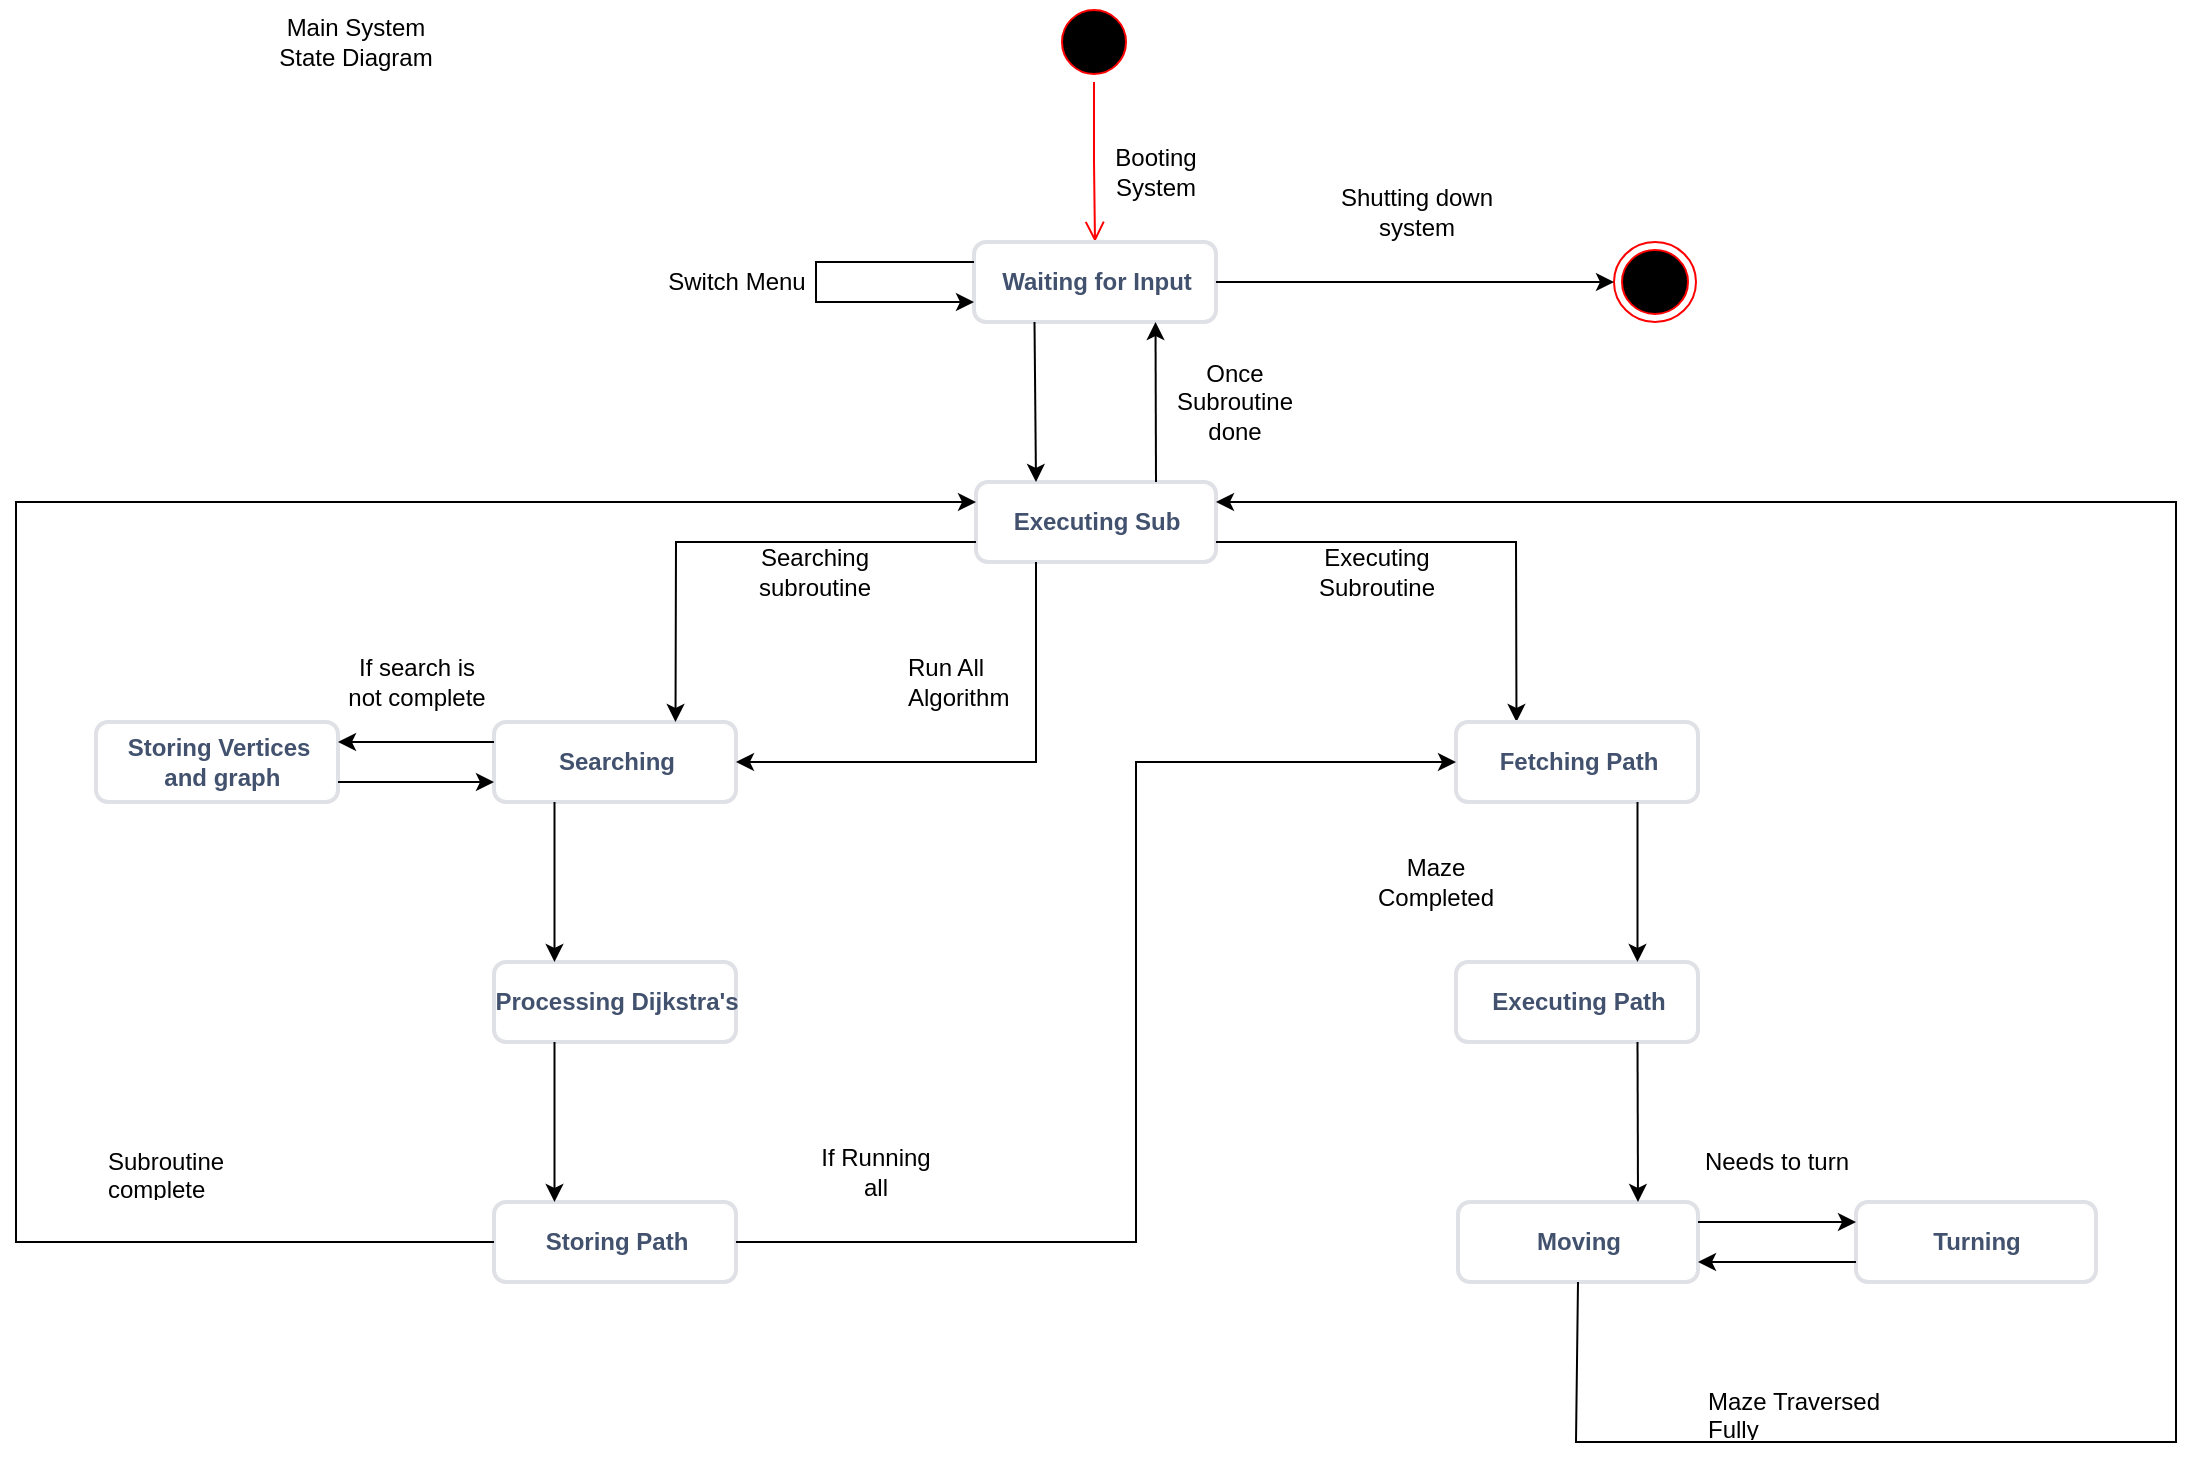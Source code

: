 <mxfile version="20.7.4" type="device" pages="3"><diagram id="C5RBs43oDa-KdzZeNtuy" name="State Diagram"><mxGraphModel dx="2245" dy="838" grid="1" gridSize="10" guides="1" tooltips="1" connect="1" arrows="1" fold="1" page="1" pageScale="1" pageWidth="827" pageHeight="1169" math="0" shadow="0"><root><mxCell id="WIyWlLk6GJQsqaUBKTNV-0"/><mxCell id="WIyWlLk6GJQsqaUBKTNV-1" parent="WIyWlLk6GJQsqaUBKTNV-0"/><mxCell id="FxnVnlp_u503ARB8kEsc-0" value="" style="ellipse;html=1;shape=startState;fillColor=#000000;strokeColor=#ff0000;" parent="WIyWlLk6GJQsqaUBKTNV-1" vertex="1"><mxGeometry x="399" width="40" height="40" as="geometry"/></mxCell><mxCell id="FxnVnlp_u503ARB8kEsc-1" value="" style="edgeStyle=orthogonalEdgeStyle;html=1;verticalAlign=bottom;endArrow=open;endSize=8;strokeColor=#ff0000;rounded=0;exitX=0.5;exitY=1;exitDx=0;exitDy=0;entryX=0.5;entryY=0;entryDx=0;entryDy=0;" parent="WIyWlLk6GJQsqaUBKTNV-1" source="FxnVnlp_u503ARB8kEsc-0" target="FxnVnlp_u503ARB8kEsc-9" edge="1"><mxGeometry relative="1" as="geometry"><mxPoint x="419" y="90" as="targetPoint"/><mxPoint x="449" y="60" as="sourcePoint"/></mxGeometry></mxCell><mxCell id="FxnVnlp_u503ARB8kEsc-2" value="" style="ellipse;html=1;shape=endState;fillColor=#000000;strokeColor=#ff0000;" parent="WIyWlLk6GJQsqaUBKTNV-1" vertex="1"><mxGeometry x="679" y="120" width="41" height="40" as="geometry"/></mxCell><mxCell id="FxnVnlp_u503ARB8kEsc-3" value="Main System State Diagram" style="text;html=1;strokeColor=none;fillColor=none;align=center;verticalAlign=middle;whiteSpace=wrap;rounded=0;" parent="WIyWlLk6GJQsqaUBKTNV-1" vertex="1"><mxGeometry width="100" height="40" as="geometry"/></mxCell><mxCell id="FxnVnlp_u503ARB8kEsc-8" value="Storing Path" style="dashed=0;html=1;rounded=1;strokeColor=#DFE1E6;fontSize=12;align=center;fontStyle=1;strokeWidth=2;fontColor=#42526E" parent="WIyWlLk6GJQsqaUBKTNV-1" vertex="1"><mxGeometry x="119" y="600" width="121" height="40" as="geometry"/></mxCell><mxCell id="FxnVnlp_u503ARB8kEsc-9" value="Waiting for Input" style="dashed=0;html=1;rounded=1;strokeColor=#DFE1E6;fontSize=12;align=center;fontStyle=1;strokeWidth=2;fontColor=#42526E" parent="WIyWlLk6GJQsqaUBKTNV-1" vertex="1"><mxGeometry x="359" y="120" width="121" height="40" as="geometry"/></mxCell><mxCell id="FxnVnlp_u503ARB8kEsc-11" value="Booting System" style="text;html=1;strokeColor=none;fillColor=none;align=center;verticalAlign=middle;whiteSpace=wrap;rounded=0;" parent="WIyWlLk6GJQsqaUBKTNV-1" vertex="1"><mxGeometry x="420" y="70" width="60" height="30" as="geometry"/></mxCell><mxCell id="FxnVnlp_u503ARB8kEsc-13" value="" style="endArrow=classic;html=1;rounded=0;exitX=0;exitY=0.25;exitDx=0;exitDy=0;entryX=0;entryY=0.75;entryDx=0;entryDy=0;" parent="WIyWlLk6GJQsqaUBKTNV-1" source="FxnVnlp_u503ARB8kEsc-9" target="FxnVnlp_u503ARB8kEsc-9" edge="1"><mxGeometry width="50" height="50" relative="1" as="geometry"><mxPoint x="520" y="160" as="sourcePoint"/><mxPoint x="280" y="140" as="targetPoint"/><Array as="points"><mxPoint x="280" y="130"/><mxPoint x="280" y="150"/></Array></mxGeometry></mxCell><mxCell id="FxnVnlp_u503ARB8kEsc-14" value="Switch Menu" style="text;html=1;strokeColor=none;fillColor=none;align=center;verticalAlign=middle;whiteSpace=wrap;rounded=0;" parent="WIyWlLk6GJQsqaUBKTNV-1" vertex="1"><mxGeometry x="201" y="125" width="79" height="30" as="geometry"/></mxCell><mxCell id="FxnVnlp_u503ARB8kEsc-16" value="Executing Sub" style="dashed=0;html=1;rounded=1;strokeColor=#DFE1E6;fontSize=12;align=center;fontStyle=1;strokeWidth=2;fontColor=#42526E" parent="WIyWlLk6GJQsqaUBKTNV-1" vertex="1"><mxGeometry x="360" y="240" width="120" height="40" as="geometry"/></mxCell><mxCell id="FxnVnlp_u503ARB8kEsc-17" value="" style="endArrow=classic;html=1;rounded=0;exitX=0.25;exitY=1;exitDx=0;exitDy=0;entryX=0.25;entryY=0;entryDx=0;entryDy=0;" parent="WIyWlLk6GJQsqaUBKTNV-1" source="FxnVnlp_u503ARB8kEsc-9" target="FxnVnlp_u503ARB8kEsc-16" edge="1"><mxGeometry width="50" height="50" relative="1" as="geometry"><mxPoint x="520" y="150" as="sourcePoint"/><mxPoint x="570" y="100" as="targetPoint"/></mxGeometry></mxCell><mxCell id="iqv9QHAICMFEmljCoifO-0" value="Once Subroutine done" style="text;html=1;strokeColor=none;fillColor=none;align=center;verticalAlign=middle;whiteSpace=wrap;rounded=0;" parent="WIyWlLk6GJQsqaUBKTNV-1" vertex="1"><mxGeometry x="450" y="180" width="79" height="40" as="geometry"/></mxCell><mxCell id="iqv9QHAICMFEmljCoifO-1" value="" style="endArrow=classic;html=1;rounded=0;exitX=0.75;exitY=0;exitDx=0;exitDy=0;entryX=0.75;entryY=1;entryDx=0;entryDy=0;" parent="WIyWlLk6GJQsqaUBKTNV-1" source="FxnVnlp_u503ARB8kEsc-16" target="FxnVnlp_u503ARB8kEsc-9" edge="1"><mxGeometry width="50" height="50" relative="1" as="geometry"><mxPoint x="510" y="380" as="sourcePoint"/><mxPoint x="560" y="330" as="targetPoint"/></mxGeometry></mxCell><mxCell id="iqv9QHAICMFEmljCoifO-2" value="Searching" style="dashed=0;html=1;rounded=1;strokeColor=#DFE1E6;fontSize=12;align=center;fontStyle=1;strokeWidth=2;fontColor=#42526E" parent="WIyWlLk6GJQsqaUBKTNV-1" vertex="1"><mxGeometry x="119" y="360" width="121" height="40" as="geometry"/></mxCell><mxCell id="iqv9QHAICMFEmljCoifO-3" value="Storing Vertices&lt;br&gt;&amp;nbsp;and graph" style="dashed=0;html=1;rounded=1;strokeColor=#DFE1E6;fontSize=12;align=center;fontStyle=1;strokeWidth=2;fontColor=#42526E" parent="WIyWlLk6GJQsqaUBKTNV-1" vertex="1"><mxGeometry x="-80" y="360" width="121" height="40" as="geometry"/></mxCell><mxCell id="iqv9QHAICMFEmljCoifO-5" value="Searching subroutine" style="text;html=1;strokeColor=none;fillColor=none;align=center;verticalAlign=middle;whiteSpace=wrap;rounded=0;" parent="WIyWlLk6GJQsqaUBKTNV-1" vertex="1"><mxGeometry x="240" y="270" width="79" height="30" as="geometry"/></mxCell><mxCell id="iqv9QHAICMFEmljCoifO-6" value="" style="endArrow=classic;html=1;rounded=0;exitX=0;exitY=0.25;exitDx=0;exitDy=0;entryX=1;entryY=0.25;entryDx=0;entryDy=0;" parent="WIyWlLk6GJQsqaUBKTNV-1" source="iqv9QHAICMFEmljCoifO-2" target="iqv9QHAICMFEmljCoifO-3" edge="1"><mxGeometry width="50" height="50" relative="1" as="geometry"><mxPoint x="170" y="520" as="sourcePoint"/><mxPoint x="220" y="470" as="targetPoint"/></mxGeometry></mxCell><mxCell id="iqv9QHAICMFEmljCoifO-7" value="If search is not complete" style="text;html=1;strokeColor=none;fillColor=none;align=center;verticalAlign=middle;whiteSpace=wrap;rounded=0;" parent="WIyWlLk6GJQsqaUBKTNV-1" vertex="1"><mxGeometry x="41" y="320" width="79" height="40" as="geometry"/></mxCell><mxCell id="iqv9QHAICMFEmljCoifO-8" value="" style="endArrow=classic;html=1;rounded=0;exitX=1;exitY=0.75;exitDx=0;exitDy=0;entryX=0;entryY=0.75;entryDx=0;entryDy=0;" parent="WIyWlLk6GJQsqaUBKTNV-1" source="iqv9QHAICMFEmljCoifO-3" target="iqv9QHAICMFEmljCoifO-2" edge="1"><mxGeometry width="50" height="50" relative="1" as="geometry"><mxPoint x="170" y="510" as="sourcePoint"/><mxPoint x="220" y="460" as="targetPoint"/></mxGeometry></mxCell><mxCell id="iqv9QHAICMFEmljCoifO-9" value="Processing Dijkstra's" style="dashed=0;html=1;rounded=1;strokeColor=#DFE1E6;fontSize=12;align=center;fontStyle=1;strokeWidth=2;fontColor=#42526E" parent="WIyWlLk6GJQsqaUBKTNV-1" vertex="1"><mxGeometry x="119" y="480" width="121" height="40" as="geometry"/></mxCell><mxCell id="iqv9QHAICMFEmljCoifO-10" value="" style="endArrow=classic;html=1;rounded=0;exitX=0.25;exitY=1;exitDx=0;exitDy=0;entryX=0.25;entryY=0;entryDx=0;entryDy=0;" parent="WIyWlLk6GJQsqaUBKTNV-1" source="iqv9QHAICMFEmljCoifO-2" target="iqv9QHAICMFEmljCoifO-9" edge="1"><mxGeometry width="50" height="50" relative="1" as="geometry"><mxPoint x="210" y="370" as="sourcePoint"/><mxPoint x="260" y="320" as="targetPoint"/></mxGeometry></mxCell><mxCell id="iqv9QHAICMFEmljCoifO-14" value="" style="endArrow=classic;html=1;rounded=0;exitX=0.25;exitY=1;exitDx=0;exitDy=0;entryX=0.25;entryY=0;entryDx=0;entryDy=0;" parent="WIyWlLk6GJQsqaUBKTNV-1" source="iqv9QHAICMFEmljCoifO-9" target="FxnVnlp_u503ARB8kEsc-8" edge="1"><mxGeometry width="50" height="50" relative="1" as="geometry"><mxPoint x="180" y="570" as="sourcePoint"/><mxPoint x="230" y="520" as="targetPoint"/></mxGeometry></mxCell><mxCell id="iqv9QHAICMFEmljCoifO-19" value="" style="endArrow=classic;html=1;rounded=0;exitX=1;exitY=0.75;exitDx=0;exitDy=0;entryX=0.25;entryY=0;entryDx=0;entryDy=0;" parent="WIyWlLk6GJQsqaUBKTNV-1" source="FxnVnlp_u503ARB8kEsc-16" target="iqv9QHAICMFEmljCoifO-20" edge="1"><mxGeometry width="50" height="50" relative="1" as="geometry"><mxPoint x="310" y="410" as="sourcePoint"/><mxPoint x="360" y="360" as="targetPoint"/><Array as="points"><mxPoint x="630" y="270"/></Array></mxGeometry></mxCell><mxCell id="iqv9QHAICMFEmljCoifO-20" value="Fetching Path" style="dashed=0;html=1;rounded=1;strokeColor=#DFE1E6;fontSize=12;align=center;fontStyle=1;strokeWidth=2;fontColor=#42526E" parent="WIyWlLk6GJQsqaUBKTNV-1" vertex="1"><mxGeometry x="600" y="360" width="121" height="40" as="geometry"/></mxCell><mxCell id="iqv9QHAICMFEmljCoifO-21" value="Executing&lt;br&gt;Subroutine" style="text;html=1;strokeColor=none;fillColor=none;align=center;verticalAlign=middle;whiteSpace=wrap;rounded=0;" parent="WIyWlLk6GJQsqaUBKTNV-1" vertex="1"><mxGeometry x="521" y="270" width="79" height="30" as="geometry"/></mxCell><mxCell id="iqv9QHAICMFEmljCoifO-22" value="Executing Path" style="dashed=0;html=1;rounded=1;strokeColor=#DFE1E6;fontSize=12;align=center;fontStyle=1;strokeWidth=2;fontColor=#42526E" parent="WIyWlLk6GJQsqaUBKTNV-1" vertex="1"><mxGeometry x="600" y="480" width="121" height="40" as="geometry"/></mxCell><mxCell id="iqv9QHAICMFEmljCoifO-23" value="" style="endArrow=classic;html=1;rounded=0;exitX=0.75;exitY=1;exitDx=0;exitDy=0;entryX=0.75;entryY=0;entryDx=0;entryDy=0;" parent="WIyWlLk6GJQsqaUBKTNV-1" source="iqv9QHAICMFEmljCoifO-20" target="iqv9QHAICMFEmljCoifO-22" edge="1"><mxGeometry width="50" height="50" relative="1" as="geometry"><mxPoint x="721" y="430" as="sourcePoint"/><mxPoint x="771" y="380" as="targetPoint"/></mxGeometry></mxCell><mxCell id="iqv9QHAICMFEmljCoifO-24" value="Moving" style="dashed=0;html=1;rounded=1;strokeColor=#DFE1E6;fontSize=12;align=center;fontStyle=1;strokeWidth=2;fontColor=#42526E" parent="WIyWlLk6GJQsqaUBKTNV-1" vertex="1"><mxGeometry x="601" y="600" width="120" height="40" as="geometry"/></mxCell><mxCell id="iqv9QHAICMFEmljCoifO-25" value="Turning" style="dashed=0;html=1;rounded=1;strokeColor=#DFE1E6;fontSize=12;align=center;fontStyle=1;strokeWidth=2;fontColor=#42526E" parent="WIyWlLk6GJQsqaUBKTNV-1" vertex="1"><mxGeometry x="800" y="600" width="120" height="40" as="geometry"/></mxCell><mxCell id="iqv9QHAICMFEmljCoifO-26" value="" style="endArrow=classic;html=1;rounded=0;exitX=0.75;exitY=1;exitDx=0;exitDy=0;entryX=0.75;entryY=0;entryDx=0;entryDy=0;" parent="WIyWlLk6GJQsqaUBKTNV-1" source="iqv9QHAICMFEmljCoifO-22" target="iqv9QHAICMFEmljCoifO-24" edge="1"><mxGeometry width="50" height="50" relative="1" as="geometry"><mxPoint x="540" y="680" as="sourcePoint"/><mxPoint x="590" y="630" as="targetPoint"/></mxGeometry></mxCell><mxCell id="iqv9QHAICMFEmljCoifO-27" value="" style="endArrow=classic;html=1;rounded=0;exitX=1;exitY=0.25;exitDx=0;exitDy=0;entryX=0;entryY=0.25;entryDx=0;entryDy=0;" parent="WIyWlLk6GJQsqaUBKTNV-1" source="iqv9QHAICMFEmljCoifO-24" target="iqv9QHAICMFEmljCoifO-25" edge="1"><mxGeometry width="50" height="50" relative="1" as="geometry"><mxPoint x="540" y="680" as="sourcePoint"/><mxPoint x="590" y="630" as="targetPoint"/></mxGeometry></mxCell><mxCell id="iqv9QHAICMFEmljCoifO-28" value="" style="endArrow=classic;html=1;rounded=0;exitX=0;exitY=0.75;exitDx=0;exitDy=0;entryX=1;entryY=0.75;entryDx=0;entryDy=0;" parent="WIyWlLk6GJQsqaUBKTNV-1" source="iqv9QHAICMFEmljCoifO-25" target="iqv9QHAICMFEmljCoifO-24" edge="1"><mxGeometry width="50" height="50" relative="1" as="geometry"><mxPoint x="540" y="680" as="sourcePoint"/><mxPoint x="590" y="630" as="targetPoint"/></mxGeometry></mxCell><mxCell id="iqv9QHAICMFEmljCoifO-29" value="Needs to turn" style="text;html=1;strokeColor=none;fillColor=none;align=center;verticalAlign=middle;whiteSpace=wrap;rounded=0;" parent="WIyWlLk6GJQsqaUBKTNV-1" vertex="1"><mxGeometry x="721" y="560" width="79" height="40" as="geometry"/></mxCell><mxCell id="iqv9QHAICMFEmljCoifO-33" value="Maze Completed" style="text;html=1;strokeColor=none;fillColor=none;align=center;verticalAlign=middle;whiteSpace=wrap;rounded=0;" parent="WIyWlLk6GJQsqaUBKTNV-1" vertex="1"><mxGeometry x="560" y="420" width="60" height="40" as="geometry"/></mxCell><mxCell id="iqv9QHAICMFEmljCoifO-34" value="" style="endArrow=classic;html=1;rounded=0;exitX=0;exitY=0.75;exitDx=0;exitDy=0;entryX=0.75;entryY=0;entryDx=0;entryDy=0;" parent="WIyWlLk6GJQsqaUBKTNV-1" source="FxnVnlp_u503ARB8kEsc-16" target="iqv9QHAICMFEmljCoifO-2" edge="1"><mxGeometry width="50" height="50" relative="1" as="geometry"><mxPoint x="420" y="410" as="sourcePoint"/><mxPoint x="470" y="360" as="targetPoint"/><Array as="points"><mxPoint x="210" y="270"/></Array></mxGeometry></mxCell><mxCell id="iqv9QHAICMFEmljCoifO-35" value="" style="endArrow=classic;html=1;rounded=0;exitX=0;exitY=0.5;exitDx=0;exitDy=0;entryX=0;entryY=0.25;entryDx=0;entryDy=0;" parent="WIyWlLk6GJQsqaUBKTNV-1" source="FxnVnlp_u503ARB8kEsc-8" target="FxnVnlp_u503ARB8kEsc-16" edge="1"><mxGeometry width="50" height="50" relative="1" as="geometry"><mxPoint x="420" y="410" as="sourcePoint"/><mxPoint x="470" y="360" as="targetPoint"/><Array as="points"><mxPoint x="-120" y="620"/><mxPoint x="-120" y="250"/></Array></mxGeometry></mxCell><mxCell id="iqv9QHAICMFEmljCoifO-36" value="" style="endArrow=classic;html=1;rounded=0;exitX=0.5;exitY=1;exitDx=0;exitDy=0;entryX=1;entryY=0.25;entryDx=0;entryDy=0;" parent="WIyWlLk6GJQsqaUBKTNV-1" source="iqv9QHAICMFEmljCoifO-24" target="FxnVnlp_u503ARB8kEsc-16" edge="1"><mxGeometry width="50" height="50" relative="1" as="geometry"><mxPoint x="490" y="420" as="sourcePoint"/><mxPoint x="540" y="370" as="targetPoint"/><Array as="points"><mxPoint x="660" y="720"/><mxPoint x="960" y="720"/><mxPoint x="960" y="250"/></Array></mxGeometry></mxCell><mxCell id="iqv9QHAICMFEmljCoifO-37" value="Subroutine complete" style="text;strokeColor=none;fillColor=none;align=left;verticalAlign=middle;spacingLeft=4;spacingRight=4;overflow=hidden;points=[[0,0.5],[1,0.5]];portConstraint=eastwest;rotatable=0;whiteSpace=wrap;html=1;" parent="WIyWlLk6GJQsqaUBKTNV-1" vertex="1"><mxGeometry x="-80" y="570" width="80" height="30" as="geometry"/></mxCell><mxCell id="iqv9QHAICMFEmljCoifO-38" value="Maze Traversed Fully" style="text;strokeColor=none;fillColor=none;align=left;verticalAlign=middle;spacingLeft=4;spacingRight=4;overflow=hidden;points=[[0,0.5],[1,0.5]];portConstraint=eastwest;rotatable=0;whiteSpace=wrap;html=1;" parent="WIyWlLk6GJQsqaUBKTNV-1" vertex="1"><mxGeometry x="720" y="690" width="110" height="30" as="geometry"/></mxCell><mxCell id="iqv9QHAICMFEmljCoifO-39" value="" style="endArrow=classic;html=1;rounded=0;exitX=0.25;exitY=1;exitDx=0;exitDy=0;entryX=1;entryY=0.5;entryDx=0;entryDy=0;" parent="WIyWlLk6GJQsqaUBKTNV-1" source="FxnVnlp_u503ARB8kEsc-16" target="iqv9QHAICMFEmljCoifO-2" edge="1"><mxGeometry width="50" height="50" relative="1" as="geometry"><mxPoint x="410" y="510" as="sourcePoint"/><mxPoint x="390" y="360" as="targetPoint"/><Array as="points"><mxPoint x="390" y="380"/></Array></mxGeometry></mxCell><mxCell id="iqv9QHAICMFEmljCoifO-40" value="Run All&amp;nbsp; Algorithm" style="text;strokeColor=none;fillColor=none;align=left;verticalAlign=middle;spacingLeft=4;spacingRight=4;overflow=hidden;points=[[0,0.5],[1,0.5]];portConstraint=eastwest;rotatable=0;whiteSpace=wrap;html=1;" parent="WIyWlLk6GJQsqaUBKTNV-1" vertex="1"><mxGeometry x="320" y="320" width="70" height="40" as="geometry"/></mxCell><mxCell id="iqv9QHAICMFEmljCoifO-41" value="" style="endArrow=classic;html=1;rounded=0;exitX=1;exitY=0.5;exitDx=0;exitDy=0;entryX=0;entryY=0.5;entryDx=0;entryDy=0;" parent="WIyWlLk6GJQsqaUBKTNV-1" source="FxnVnlp_u503ARB8kEsc-8" target="iqv9QHAICMFEmljCoifO-20" edge="1"><mxGeometry width="50" height="50" relative="1" as="geometry"><mxPoint x="220" y="460" as="sourcePoint"/><mxPoint x="150" y="720" as="targetPoint"/><Array as="points"><mxPoint x="440" y="620"/><mxPoint x="440" y="380"/></Array></mxGeometry></mxCell><mxCell id="iqv9QHAICMFEmljCoifO-43" value="If Running all" style="text;html=1;strokeColor=none;fillColor=none;align=center;verticalAlign=middle;whiteSpace=wrap;rounded=0;" parent="WIyWlLk6GJQsqaUBKTNV-1" vertex="1"><mxGeometry x="280" y="570" width="60" height="30" as="geometry"/></mxCell><mxCell id="iqv9QHAICMFEmljCoifO-45" value="" style="endArrow=classic;html=1;rounded=0;exitX=1;exitY=0.5;exitDx=0;exitDy=0;entryX=0;entryY=0.5;entryDx=0;entryDy=0;" parent="WIyWlLk6GJQsqaUBKTNV-1" source="FxnVnlp_u503ARB8kEsc-9" target="FxnVnlp_u503ARB8kEsc-2" edge="1"><mxGeometry width="50" height="50" relative="1" as="geometry"><mxPoint x="450" y="390" as="sourcePoint"/><mxPoint x="500" y="340" as="targetPoint"/></mxGeometry></mxCell><mxCell id="iqv9QHAICMFEmljCoifO-46" value="Shutting down system" style="text;html=1;strokeColor=none;fillColor=none;align=center;verticalAlign=middle;whiteSpace=wrap;rounded=0;" parent="WIyWlLk6GJQsqaUBKTNV-1" vertex="1"><mxGeometry x="521" y="90" width="119" height="30" as="geometry"/></mxCell></root></mxGraphModel></diagram><diagram id="3eRuaPm4PdPeXxRq5NwG" name="Flow Chart - Main search"><mxGraphModel dx="1434" dy="854" grid="1" gridSize="10" guides="1" tooltips="1" connect="1" arrows="1" fold="1" page="1" pageScale="1" pageWidth="827" pageHeight="1169" math="0" shadow="0"><root><mxCell id="0"/><mxCell id="1" parent="0"/><mxCell id="FeOlqy7QzeDKdeh946ZT-2" value="Search Algorithm Flow Chart" style="text;html=1;strokeColor=none;fillColor=none;align=center;verticalAlign=middle;whiteSpace=wrap;rounded=0;" parent="1" vertex="1"><mxGeometry width="120" height="40" as="geometry"/></mxCell><mxCell id="DOMsTIw1MB2DWUJbTWVB-78" value="Start" style="strokeWidth=2;html=1;shape=mxgraph.flowchart.terminator;whiteSpace=wrap;" parent="1" vertex="1"><mxGeometry x="153" y="40" width="80" height="40" as="geometry"/></mxCell><mxCell id="DOMsTIw1MB2DWUJbTWVB-79" value="" style="endArrow=classic;html=1;rounded=0;exitX=0.5;exitY=1;exitDx=0;exitDy=0;exitPerimeter=0;entryX=0.5;entryY=0;entryDx=0;entryDy=0;" parent="1" source="DOMsTIw1MB2DWUJbTWVB-78" edge="1"><mxGeometry width="50" height="50" relative="1" as="geometry"><mxPoint x="163" y="220" as="sourcePoint"/><mxPoint x="193" y="120" as="targetPoint"/></mxGeometry></mxCell><mxCell id="DOMsTIw1MB2DWUJbTWVB-80" value="Move Forward" style="rounded=0;whiteSpace=wrap;html=1;" parent="1" vertex="1"><mxGeometry x="153" y="120" width="80" height="40" as="geometry"/></mxCell><mxCell id="DOMsTIw1MB2DWUJbTWVB-81" value="Check Line &lt;br&gt;(int start_point, &lt;br&gt;int end_point)" style="shape=process;whiteSpace=wrap;html=1;backgroundOutline=1;" parent="1" vertex="1"><mxGeometry x="587" y="80" width="160" height="80" as="geometry"/></mxCell><mxCell id="DOMsTIw1MB2DWUJbTWVB-83" value="Returns&lt;br&gt;&amp;nbsp;black?" style="rhombus;whiteSpace=wrap;html=1;" parent="1" vertex="1"><mxGeometry x="627" y="520" width="80" height="80" as="geometry"/></mxCell><mxCell id="DOMsTIw1MB2DWUJbTWVB-84" value="Colour sensor&lt;br&gt;reading" style="shape=parallelogram;perimeter=parallelogramPerimeter;whiteSpace=wrap;html=1;fixedSize=1;" parent="1" vertex="1"><mxGeometry x="607" y="440" width="120" height="40" as="geometry"/></mxCell><mxCell id="DOMsTIw1MB2DWUJbTWVB-85" value="" style="endArrow=classic;html=1;rounded=0;exitX=0.5;exitY=1;exitDx=0;exitDy=0;entryX=0.5;entryY=0;entryDx=0;entryDy=0;" parent="1" source="DOMsTIw1MB2DWUJbTWVB-84" target="DOMsTIw1MB2DWUJbTWVB-83" edge="1"><mxGeometry width="50" height="50" relative="1" as="geometry"><mxPoint x="647" y="525" as="sourcePoint"/><mxPoint x="697" y="475" as="targetPoint"/></mxGeometry></mxCell><mxCell id="DOMsTIw1MB2DWUJbTWVB-88" value="calculate increment (x)" style="rounded=0;whiteSpace=wrap;html=1;" parent="1" vertex="1"><mxGeometry x="627" y="200" width="80" height="40" as="geometry"/></mxCell><mxCell id="DOMsTIw1MB2DWUJbTWVB-89" value="" style="endArrow=classic;html=1;rounded=0;exitX=0.5;exitY=1;exitDx=0;exitDy=0;entryX=0.5;entryY=0;entryDx=0;entryDy=0;" parent="1" source="DOMsTIw1MB2DWUJbTWVB-81" target="DOMsTIw1MB2DWUJbTWVB-88" edge="1"><mxGeometry width="50" height="50" relative="1" as="geometry"><mxPoint x="667" y="160" as="sourcePoint"/><mxPoint x="767" y="150" as="targetPoint"/></mxGeometry></mxCell><mxCell id="DOMsTIw1MB2DWUJbTWVB-90" value="" style="endArrow=classic;html=1;rounded=0;exitX=0.5;exitY=1;exitDx=0;exitDy=0;entryX=0.5;entryY=0;entryDx=0;entryDy=0;" parent="1" source="DOMsTIw1MB2DWUJbTWVB-88" edge="1"><mxGeometry width="50" height="50" relative="1" as="geometry"><mxPoint x="637" y="350" as="sourcePoint"/><mxPoint x="667" y="280.0" as="targetPoint"/></mxGeometry></mxCell><mxCell id="DOMsTIw1MB2DWUJbTWVB-91" value="Yes" style="text;html=1;strokeColor=none;fillColor=none;align=center;verticalAlign=middle;whiteSpace=wrap;rounded=0;" parent="1" vertex="1"><mxGeometry x="707" y="540" width="40" height="20" as="geometry"/></mxCell><mxCell id="DOMsTIw1MB2DWUJbTWVB-92" value="No" style="text;html=1;strokeColor=none;fillColor=none;align=center;verticalAlign=middle;whiteSpace=wrap;rounded=0;" parent="1" vertex="1"><mxGeometry x="667" y="600" width="40" height="20" as="geometry"/></mxCell><mxCell id="DOMsTIw1MB2DWUJbTWVB-93" value="Turn x degrees" style="rounded=0;whiteSpace=wrap;html=1;" parent="1" vertex="1"><mxGeometry x="627" y="360" width="80" height="40" as="geometry"/></mxCell><mxCell id="DOMsTIw1MB2DWUJbTWVB-94" value="" style="endArrow=classic;html=1;rounded=0;exitX=0.5;exitY=1;exitDx=0;exitDy=0;entryX=0.5;entryY=0;entryDx=0;entryDy=0;" parent="1" source="DOMsTIw1MB2DWUJbTWVB-93" target="DOMsTIw1MB2DWUJbTWVB-84" edge="1"><mxGeometry width="50" height="50" relative="1" as="geometry"><mxPoint x="657" y="435" as="sourcePoint"/><mxPoint x="707" y="385" as="targetPoint"/></mxGeometry></mxCell><mxCell id="DOMsTIw1MB2DWUJbTWVB-95" value="Return True" style="strokeWidth=2;html=1;shape=mxgraph.flowchart.terminator;whiteSpace=wrap;" parent="1" vertex="1"><mxGeometry x="747" y="760" width="80" height="40" as="geometry"/></mxCell><mxCell id="DOMsTIw1MB2DWUJbTWVB-96" value="Return False" style="strokeWidth=2;html=1;shape=mxgraph.flowchart.terminator;whiteSpace=wrap;" parent="1" vertex="1"><mxGeometry x="627" y="760" width="80" height="40" as="geometry"/></mxCell><mxCell id="DOMsTIw1MB2DWUJbTWVB-97" value="" style="endArrow=classic;html=1;rounded=0;exitX=1;exitY=0.5;exitDx=0;exitDy=0;entryX=0.5;entryY=0;entryDx=0;entryDy=0;entryPerimeter=0;" parent="1" source="DOMsTIw1MB2DWUJbTWVB-83" target="DOMsTIw1MB2DWUJbTWVB-95" edge="1"><mxGeometry width="50" height="50" relative="1" as="geometry"><mxPoint x="717" y="620" as="sourcePoint"/><mxPoint x="767" y="570" as="targetPoint"/><Array as="points"><mxPoint x="787" y="560"/></Array></mxGeometry></mxCell><mxCell id="DOMsTIw1MB2DWUJbTWVB-98" value="" style="endArrow=classic;html=1;rounded=0;exitX=0.5;exitY=1;exitDx=0;exitDy=0;entryX=0.5;entryY=0;entryDx=0;entryDy=0;" parent="1" source="DOMsTIw1MB2DWUJbTWVB-83" target="DOMsTIw1MB2DWUJbTWVB-99" edge="1"><mxGeometry width="50" height="50" relative="1" as="geometry"><mxPoint x="597" y="610" as="sourcePoint"/><mxPoint x="817" y="530" as="targetPoint"/></mxGeometry></mxCell><mxCell id="DOMsTIw1MB2DWUJbTWVB-99" value="&amp;lt;end_point?" style="rhombus;whiteSpace=wrap;html=1;" parent="1" vertex="1"><mxGeometry x="627" y="640" width="80" height="80" as="geometry"/></mxCell><mxCell id="DOMsTIw1MB2DWUJbTWVB-100" value="" style="endArrow=classic;html=1;rounded=0;exitX=0;exitY=0.5;exitDx=0;exitDy=0;" parent="1" source="DOMsTIw1MB2DWUJbTWVB-99" edge="1"><mxGeometry width="50" height="50" relative="1" as="geometry"><mxPoint x="767" y="780" as="sourcePoint"/><mxPoint x="667" y="340" as="targetPoint"/><Array as="points"><mxPoint x="587" y="680"/><mxPoint x="587" y="340"/></Array></mxGeometry></mxCell><mxCell id="DOMsTIw1MB2DWUJbTWVB-101" value="" style="endArrow=classic;html=1;rounded=0;exitX=0.5;exitY=1;exitDx=0;exitDy=0;entryX=0.5;entryY=0;entryDx=0;entryDy=0;entryPerimeter=0;" parent="1" source="DOMsTIw1MB2DWUJbTWVB-99" target="DOMsTIw1MB2DWUJbTWVB-96" edge="1"><mxGeometry width="50" height="50" relative="1" as="geometry"><mxPoint x="737" y="570" as="sourcePoint"/><mxPoint x="787" y="520" as="targetPoint"/></mxGeometry></mxCell><mxCell id="DOMsTIw1MB2DWUJbTWVB-102" value="Yes" style="text;html=1;strokeColor=none;fillColor=none;align=center;verticalAlign=middle;whiteSpace=wrap;rounded=0;" parent="1" vertex="1"><mxGeometry x="587" y="650" width="40" height="30" as="geometry"/></mxCell><mxCell id="DOMsTIw1MB2DWUJbTWVB-103" value="No" style="text;html=1;strokeColor=none;fillColor=none;align=center;verticalAlign=middle;whiteSpace=wrap;rounded=0;" parent="1" vertex="1"><mxGeometry x="667" y="720" width="40" height="20" as="geometry"/></mxCell><mxCell id="DOMsTIw1MB2DWUJbTWVB-104" value="Check Line &lt;br&gt;(0,0)" style="shape=process;whiteSpace=wrap;html=1;backgroundOutline=1;" parent="1" vertex="1"><mxGeometry x="113" y="200" width="160" height="80" as="geometry"/></mxCell><mxCell id="DOMsTIw1MB2DWUJbTWVB-105" value="" style="endArrow=classic;html=1;rounded=0;exitX=0.5;exitY=1;exitDx=0;exitDy=0;" parent="1" source="DOMsTIw1MB2DWUJbTWVB-104" edge="1"><mxGeometry width="50" height="50" relative="1" as="geometry"><mxPoint x="343" y="300" as="sourcePoint"/><mxPoint x="193" y="360" as="targetPoint"/></mxGeometry></mxCell><mxCell id="DOMsTIw1MB2DWUJbTWVB-106" value="" style="endArrow=classic;html=1;rounded=0;exitX=0.5;exitY=1;exitDx=0;exitDy=0;entryX=0.5;entryY=0;entryDx=0;entryDy=0;" parent="1" source="DOMsTIw1MB2DWUJbTWVB-80" target="DOMsTIw1MB2DWUJbTWVB-104" edge="1"><mxGeometry width="50" height="50" relative="1" as="geometry"><mxPoint x="343" y="300" as="sourcePoint"/><mxPoint x="393" y="250" as="targetPoint"/></mxGeometry></mxCell><mxCell id="DOMsTIw1MB2DWUJbTWVB-107" value="" style="endArrow=classic;html=1;rounded=0;exitX=1;exitY=0.5;exitDx=0;exitDy=0;" parent="1" source="DOMsTIw1MB2DWUJbTWVB-104" edge="1"><mxGeometry width="50" height="50" relative="1" as="geometry"><mxPoint x="343" y="300" as="sourcePoint"/><mxPoint x="193" y="100" as="targetPoint"/><Array as="points"><mxPoint x="353" y="240"/><mxPoint x="353" y="100"/></Array></mxGeometry></mxCell><mxCell id="DOMsTIw1MB2DWUJbTWVB-108" value="True" style="text;html=1;strokeColor=none;fillColor=none;align=center;verticalAlign=middle;whiteSpace=wrap;rounded=0;" parent="1" vertex="1"><mxGeometry x="293" y="210" width="40" height="30" as="geometry"/></mxCell><mxCell id="DOMsTIw1MB2DWUJbTWVB-109" value="Check if ahead" style="text;html=1;strokeColor=none;fillColor=none;align=center;verticalAlign=middle;whiteSpace=wrap;rounded=0;" parent="1" vertex="1"><mxGeometry y="225" width="60" height="30" as="geometry"/></mxCell><mxCell id="DOMsTIw1MB2DWUJbTWVB-110" value="False" style="text;html=1;strokeColor=none;fillColor=none;align=center;verticalAlign=middle;whiteSpace=wrap;rounded=0;" parent="1" vertex="1"><mxGeometry x="193" y="305" width="40" height="30" as="geometry"/></mxCell><mxCell id="DOMsTIw1MB2DWUJbTWVB-111" value="Check Line &lt;br&gt;(-45, 45)" style="shape=process;whiteSpace=wrap;html=1;backgroundOutline=1;" parent="1" vertex="1"><mxGeometry x="113" y="360" width="160" height="80" as="geometry"/></mxCell><mxCell id="DOMsTIw1MB2DWUJbTWVB-113" value="Turn to start_point" style="rounded=0;whiteSpace=wrap;html=1;" parent="1" vertex="1"><mxGeometry x="627" y="280" width="80" height="40" as="geometry"/></mxCell><mxCell id="DOMsTIw1MB2DWUJbTWVB-114" value="" style="endArrow=classic;html=1;rounded=0;exitX=0.5;exitY=1;exitDx=0;exitDy=0;entryX=0.5;entryY=0;entryDx=0;entryDy=0;" parent="1" source="DOMsTIw1MB2DWUJbTWVB-113" target="DOMsTIw1MB2DWUJbTWVB-93" edge="1"><mxGeometry width="50" height="50" relative="1" as="geometry"><mxPoint x="487" y="570" as="sourcePoint"/><mxPoint x="537" y="520" as="targetPoint"/></mxGeometry></mxCell><mxCell id="DOMsTIw1MB2DWUJbTWVB-115" value="" style="endArrow=classic;html=1;rounded=0;exitX=1;exitY=0.5;exitDx=0;exitDy=0;" parent="1" source="DOMsTIw1MB2DWUJbTWVB-111" edge="1"><mxGeometry width="50" height="50" relative="1" as="geometry"><mxPoint x="393" y="360" as="sourcePoint"/><mxPoint x="353" y="240" as="targetPoint"/><Array as="points"><mxPoint x="353" y="400"/></Array></mxGeometry></mxCell><mxCell id="DOMsTIw1MB2DWUJbTWVB-116" value="True" style="text;html=1;strokeColor=none;fillColor=none;align=center;verticalAlign=middle;whiteSpace=wrap;rounded=0;" parent="1" vertex="1"><mxGeometry x="293" y="370" width="40" height="30" as="geometry"/></mxCell><mxCell id="DOMsTIw1MB2DWUJbTWVB-117" value="False" style="text;html=1;strokeColor=none;fillColor=none;align=center;verticalAlign=middle;whiteSpace=wrap;rounded=0;" parent="1" vertex="1"><mxGeometry x="193" y="470" width="50" height="20" as="geometry"/></mxCell><mxCell id="DOMsTIw1MB2DWUJbTWVB-118" value="Check Line &lt;br&gt;(45, 135)" style="shape=process;whiteSpace=wrap;html=1;backgroundOutline=1;" parent="1" vertex="1"><mxGeometry x="113" y="600" width="160" height="80" as="geometry"/></mxCell><mxCell id="DOMsTIw1MB2DWUJbTWVB-120" value="Create Vertex" style="rounded=0;whiteSpace=wrap;html=1;" parent="1" vertex="1"><mxGeometry x="153" y="520" width="80" height="40" as="geometry"/></mxCell><mxCell id="DOMsTIw1MB2DWUJbTWVB-121" value="" style="endArrow=classic;html=1;rounded=0;exitX=0.5;exitY=1;exitDx=0;exitDy=0;entryX=0.5;entryY=0;entryDx=0;entryDy=0;" parent="1" source="DOMsTIw1MB2DWUJbTWVB-111" target="DOMsTIw1MB2DWUJbTWVB-120" edge="1"><mxGeometry width="50" height="50" relative="1" as="geometry"><mxPoint x="253" y="460" as="sourcePoint"/><mxPoint x="303" y="410" as="targetPoint"/></mxGeometry></mxCell><mxCell id="DOMsTIw1MB2DWUJbTWVB-122" value="" style="endArrow=classic;html=1;rounded=0;exitX=0.5;exitY=1;exitDx=0;exitDy=0;entryX=0.5;entryY=0;entryDx=0;entryDy=0;" parent="1" source="DOMsTIw1MB2DWUJbTWVB-120" target="DOMsTIw1MB2DWUJbTWVB-118" edge="1"><mxGeometry width="50" height="50" relative="1" as="geometry"><mxPoint x="253" y="460" as="sourcePoint"/><mxPoint x="303" y="410" as="targetPoint"/></mxGeometry></mxCell><mxCell id="DOMsTIw1MB2DWUJbTWVB-123" value="Check if roughly ahead" style="text;html=1;strokeColor=none;fillColor=none;align=center;verticalAlign=middle;whiteSpace=wrap;rounded=0;" parent="1" vertex="1"><mxGeometry y="385" width="60" height="30" as="geometry"/></mxCell><mxCell id="DOMsTIw1MB2DWUJbTWVB-124" value="Check if right" style="text;html=1;strokeColor=none;fillColor=none;align=center;verticalAlign=middle;whiteSpace=wrap;rounded=0;" parent="1" vertex="1"><mxGeometry y="625" width="60" height="30" as="geometry"/></mxCell><mxCell id="DOMsTIw1MB2DWUJbTWVB-125" value="" style="endArrow=classic;html=1;rounded=0;exitX=1;exitY=0.5;exitDx=0;exitDy=0;" parent="1" source="DOMsTIw1MB2DWUJbTWVB-118" edge="1"><mxGeometry width="50" height="50" relative="1" as="geometry"><mxPoint x="313" y="530" as="sourcePoint"/><mxPoint x="313" y="640" as="targetPoint"/></mxGeometry></mxCell><mxCell id="DOMsTIw1MB2DWUJbTWVB-126" value="Add right to vertex" style="rounded=0;whiteSpace=wrap;html=1;" parent="1" vertex="1"><mxGeometry x="313" y="620" width="80" height="40" as="geometry"/></mxCell><mxCell id="DOMsTIw1MB2DWUJbTWVB-130" value="True" style="text;html=1;strokeColor=none;fillColor=none;align=center;verticalAlign=middle;whiteSpace=wrap;rounded=0;" parent="1" vertex="1"><mxGeometry x="263" y="610" width="60" height="30" as="geometry"/></mxCell><mxCell id="DOMsTIw1MB2DWUJbTWVB-131" value="" style="endArrow=classic;html=1;rounded=0;exitX=0.5;exitY=1;exitDx=0;exitDy=0;" parent="1" source="DOMsTIw1MB2DWUJbTWVB-118" edge="1"><mxGeometry width="50" height="50" relative="1" as="geometry"><mxPoint x="293" y="710" as="sourcePoint"/><mxPoint x="193" y="760" as="targetPoint"/></mxGeometry></mxCell><mxCell id="DOMsTIw1MB2DWUJbTWVB-132" value="False" style="text;html=1;strokeColor=none;fillColor=none;align=center;verticalAlign=middle;whiteSpace=wrap;rounded=0;" parent="1" vertex="1"><mxGeometry x="193" y="705" width="60" height="30" as="geometry"/></mxCell><mxCell id="DOMsTIw1MB2DWUJbTWVB-133" value="Check Line &lt;br&gt;(-135, -45)" style="shape=process;whiteSpace=wrap;html=1;backgroundOutline=1;" parent="1" vertex="1"><mxGeometry x="113" y="760" width="160" height="80" as="geometry"/></mxCell><mxCell id="DOMsTIw1MB2DWUJbTWVB-134" value="" style="endArrow=classic;html=1;rounded=0;exitX=1;exitY=0.5;exitDx=0;exitDy=0;entryX=0;entryY=0.5;entryDx=0;entryDy=0;" parent="1" source="DOMsTIw1MB2DWUJbTWVB-133" target="DOMsTIw1MB2DWUJbTWVB-135" edge="1"><mxGeometry width="50" height="50" relative="1" as="geometry"><mxPoint x="323" y="710" as="sourcePoint"/><mxPoint x="313" y="800" as="targetPoint"/></mxGeometry></mxCell><mxCell id="DOMsTIw1MB2DWUJbTWVB-135" value="Add left to vertex" style="rounded=0;whiteSpace=wrap;html=1;" parent="1" vertex="1"><mxGeometry x="353" y="780" width="80" height="40" as="geometry"/></mxCell><mxCell id="DOMsTIw1MB2DWUJbTWVB-137" value="Check if left" style="text;html=1;strokeColor=none;fillColor=none;align=center;verticalAlign=middle;whiteSpace=wrap;rounded=0;" parent="1" vertex="1"><mxGeometry y="785" width="60" height="30" as="geometry"/></mxCell><mxCell id="DOMsTIw1MB2DWUJbTWVB-138" value="Check Line &lt;br&gt;(135, -135)" style="shape=process;whiteSpace=wrap;html=1;backgroundOutline=1;" parent="1" vertex="1"><mxGeometry x="113" y="920" width="160" height="80" as="geometry"/></mxCell><mxCell id="DOMsTIw1MB2DWUJbTWVB-139" value="False" style="text;html=1;strokeColor=none;fillColor=none;align=center;verticalAlign=middle;whiteSpace=wrap;rounded=0;" parent="1" vertex="1"><mxGeometry x="193" y="870" width="60" height="30" as="geometry"/></mxCell><mxCell id="DOMsTIw1MB2DWUJbTWVB-140" value="" style="endArrow=classic;html=1;rounded=0;exitX=0.5;exitY=1;exitDx=0;exitDy=0;entryX=0.5;entryY=0;entryDx=0;entryDy=0;" parent="1" source="DOMsTIw1MB2DWUJbTWVB-133" target="DOMsTIw1MB2DWUJbTWVB-138" edge="1"><mxGeometry width="50" height="50" relative="1" as="geometry"><mxPoint x="453" y="790" as="sourcePoint"/><mxPoint x="503" y="740" as="targetPoint"/></mxGeometry></mxCell><mxCell id="DOMsTIw1MB2DWUJbTWVB-141" value="" style="endArrow=classic;html=1;rounded=0;" parent="1" edge="1"><mxGeometry width="50" height="50" relative="1" as="geometry"><mxPoint x="273" y="960" as="sourcePoint"/><mxPoint x="473" y="800" as="targetPoint"/><Array as="points"><mxPoint x="473" y="960"/></Array></mxGeometry></mxCell><mxCell id="DOMsTIw1MB2DWUJbTWVB-142" value="True" style="text;html=1;strokeColor=none;fillColor=none;align=center;verticalAlign=middle;whiteSpace=wrap;rounded=0;" parent="1" vertex="1"><mxGeometry x="283" y="930" width="60" height="30" as="geometry"/></mxCell><mxCell id="DOMsTIw1MB2DWUJbTWVB-143" value="" style="endArrow=classic;html=1;rounded=0;exitX=0.5;exitY=1;exitDx=0;exitDy=0;" parent="1" source="DOMsTIw1MB2DWUJbTWVB-138" edge="1"><mxGeometry width="50" height="50" relative="1" as="geometry"><mxPoint x="363" y="1090" as="sourcePoint"/><mxPoint x="193" y="1040" as="targetPoint"/></mxGeometry></mxCell><mxCell id="DOMsTIw1MB2DWUJbTWVB-144" value="False" style="text;html=1;strokeColor=none;fillColor=none;align=center;verticalAlign=middle;whiteSpace=wrap;rounded=0;" parent="1" vertex="1"><mxGeometry x="193" y="1000" width="60" height="30" as="geometry"/></mxCell><mxCell id="DOMsTIw1MB2DWUJbTWVB-145" value="Return Error" style="rounded=0;whiteSpace=wrap;html=1;" parent="1" vertex="1"><mxGeometry x="153" y="1045" width="80" height="40" as="geometry"/></mxCell><mxCell id="DOMsTIw1MB2DWUJbTWVB-146" value="True" style="text;html=1;strokeColor=none;fillColor=none;align=center;verticalAlign=middle;whiteSpace=wrap;rounded=0;" parent="1" vertex="1"><mxGeometry x="273" y="770" width="60" height="30" as="geometry"/></mxCell><mxCell id="DOMsTIw1MB2DWUJbTWVB-147" value="" style="endArrow=classic;html=1;rounded=0;exitX=1;exitY=0.5;exitDx=0;exitDy=0;entryX=0.5;entryY=1;entryDx=0;entryDy=0;" parent="1" source="DOMsTIw1MB2DWUJbTWVB-135" target="DOMsTIw1MB2DWUJbTWVB-148" edge="1"><mxGeometry width="50" height="50" relative="1" as="geometry"><mxPoint x="373" y="820" as="sourcePoint"/><mxPoint x="473" y="800" as="targetPoint"/><Array as="points"><mxPoint x="473" y="800"/></Array></mxGeometry></mxCell><mxCell id="DOMsTIw1MB2DWUJbTWVB-148" value="Set current angle = 0" style="rounded=0;whiteSpace=wrap;html=1;" parent="1" vertex="1"><mxGeometry x="434" y="620" width="80" height="40" as="geometry"/></mxCell><mxCell id="DOMsTIw1MB2DWUJbTWVB-149" value="" style="endArrow=classic;html=1;rounded=0;exitX=0.5;exitY=0;exitDx=0;exitDy=0;" parent="1" source="DOMsTIw1MB2DWUJbTWVB-148" edge="1"><mxGeometry width="50" height="50" relative="1" as="geometry"><mxPoint x="543" y="770" as="sourcePoint"/><mxPoint x="353" y="400" as="targetPoint"/><Array as="points"><mxPoint x="473" y="520"/><mxPoint x="353" y="520"/></Array></mxGeometry></mxCell><mxCell id="DOMsTIw1MB2DWUJbTWVB-150" value="" style="endArrow=classic;html=1;rounded=0;exitX=1;exitY=0.5;exitDx=0;exitDy=0;" parent="1" source="DOMsTIw1MB2DWUJbTWVB-126" edge="1"><mxGeometry width="50" height="50" relative="1" as="geometry"><mxPoint x="393" y="630" as="sourcePoint"/><mxPoint x="433" y="640" as="targetPoint"/></mxGeometry></mxCell><mxCell id="FsvAAIXFHpuayww2I2nj-1" value="Find line behind" style="text;html=1;strokeColor=none;fillColor=none;align=center;verticalAlign=middle;whiteSpace=wrap;rounded=0;" parent="1" vertex="1"><mxGeometry y="945" width="60" height="30" as="geometry"/></mxCell><mxCell id="FsvAAIXFHpuayww2I2nj-2" value="" style="endArrow=classic;html=1;rounded=0;exitX=0.5;exitY=1;exitDx=0;exitDy=0;" parent="1" source="DOMsTIw1MB2DWUJbTWVB-145" edge="1"><mxGeometry width="50" height="50" relative="1" as="geometry"><mxPoint x="393" y="1120" as="sourcePoint"/><mxPoint x="193" y="1120" as="targetPoint"/></mxGeometry></mxCell><mxCell id="FsvAAIXFHpuayww2I2nj-3" value="End" style="strokeWidth=2;html=1;shape=mxgraph.flowchart.terminator;whiteSpace=wrap;" parent="1" vertex="1"><mxGeometry x="153" y="1120" width="80" height="40" as="geometry"/></mxCell></root></mxGraphModel></diagram><diagram id="5YJqo_dVh7z33FTG_M9R" name="Dijkstra's"><mxGraphModel dx="2578" dy="1524" grid="1" gridSize="10" guides="1" tooltips="1" connect="1" arrows="1" fold="1" page="1" pageScale="1" pageWidth="827" pageHeight="1169" math="0" shadow="0"><root><mxCell id="0"/><mxCell id="1" parent="0"/><mxCell id="uxrs5lHvtmPA2u9ls7ES-96" value="Dijkstra's" style="text;html=1;strokeColor=none;fillColor=none;align=center;verticalAlign=middle;whiteSpace=wrap;rounded=0;fontSize=15;" parent="1" vertex="1"><mxGeometry width="60" height="30" as="geometry"/></mxCell><mxCell id="4t4JtlaeVrvY2v00snR6-27" value="start" style="strokeWidth=2;html=1;shape=mxgraph.flowchart.start_1;whiteSpace=wrap;fontSize=15;" parent="1" vertex="1"><mxGeometry x="253" y="40" width="80" height="60" as="geometry"/></mxCell><mxCell id="4t4JtlaeVrvY2v00snR6-28" value="Create unvisited and visited lists from the current graph" style="rounded=1;whiteSpace=wrap;html=1;absoluteArcSize=1;arcSize=14;strokeWidth=2;fontSize=15;" parent="1" vertex="1"><mxGeometry x="213" y="160" width="160" height="80" as="geometry"/></mxCell><mxCell id="ZQkg0Icn-xhrFroCIIIQ-6" style="edgeStyle=orthogonalEdgeStyle;rounded=0;orthogonalLoop=1;jettySize=auto;html=1;exitX=0.5;exitY=1;exitDx=0;exitDy=0;entryX=0.5;entryY=0;entryDx=0;entryDy=0;fontSize=15;" parent="1" source="g--lYpFcPhiE9jnCzYsb-1" target="g--lYpFcPhiE9jnCzYsb-2" edge="1"><mxGeometry relative="1" as="geometry"/></mxCell><mxCell id="g--lYpFcPhiE9jnCzYsb-1" value="Give the start vertex a weight 0" style="rounded=1;whiteSpace=wrap;html=1;absoluteArcSize=1;arcSize=14;strokeWidth=2;fontSize=15;" parent="1" vertex="1"><mxGeometry x="213" y="280" width="160" height="80" as="geometry"/></mxCell><mxCell id="ZQkg0Icn-xhrFroCIIIQ-7" style="edgeStyle=orthogonalEdgeStyle;rounded=0;orthogonalLoop=1;jettySize=auto;html=1;exitX=0.5;exitY=1;exitDx=0;exitDy=0;entryX=0.5;entryY=0;entryDx=0;entryDy=0;fontSize=15;" parent="1" source="g--lYpFcPhiE9jnCzYsb-2" target="g--lYpFcPhiE9jnCzYsb-3" edge="1"><mxGeometry relative="1" as="geometry"/></mxCell><mxCell id="g--lYpFcPhiE9jnCzYsb-2" value="Give all other verticies a weight of infinity" style="rounded=1;whiteSpace=wrap;html=1;absoluteArcSize=1;arcSize=14;strokeWidth=2;fontSize=15;" parent="1" vertex="1"><mxGeometry x="213" y="400" width="160" height="80" as="geometry"/></mxCell><mxCell id="g--lYpFcPhiE9jnCzYsb-3" value="Set vertex at the front of the queue to current vertex" style="rounded=1;whiteSpace=wrap;html=1;absoluteArcSize=1;arcSize=14;strokeWidth=2;fontSize=15;" parent="1" vertex="1"><mxGeometry x="213" y="560" width="160" height="80" as="geometry"/></mxCell><mxCell id="ZQkg0Icn-xhrFroCIIIQ-9" style="edgeStyle=orthogonalEdgeStyle;rounded=0;orthogonalLoop=1;jettySize=auto;html=1;exitX=0.5;exitY=1;exitDx=0;exitDy=0;entryX=0.5;entryY=0;entryDx=0;entryDy=0;fontSize=15;" parent="1" source="g--lYpFcPhiE9jnCzYsb-4" target="9_lk4WYj05bUFyWSXa3O-2" edge="1"><mxGeometry relative="1" as="geometry"/></mxCell><mxCell id="g--lYpFcPhiE9jnCzYsb-4" value="set each vertex connected to visited&amp;nbsp;" style="rounded=1;whiteSpace=wrap;html=1;absoluteArcSize=1;arcSize=14;strokeWidth=2;fontSize=15;" parent="1" vertex="1"><mxGeometry x="213" y="840" width="160" height="80" as="geometry"/></mxCell><mxCell id="ZQkg0Icn-xhrFroCIIIQ-10" style="edgeStyle=orthogonalEdgeStyle;rounded=0;orthogonalLoop=1;jettySize=auto;html=1;exitX=0.5;exitY=1;exitDx=0;exitDy=0;entryX=0.5;entryY=0;entryDx=0;entryDy=0;entryPerimeter=0;fontSize=15;" parent="1" source="9_lk4WYj05bUFyWSXa3O-2" target="9_lk4WYj05bUFyWSXa3O-3" edge="1"><mxGeometry relative="1" as="geometry"/></mxCell><mxCell id="9_lk4WYj05bUFyWSXa3O-2" value="Set dir = 0" style="rounded=1;whiteSpace=wrap;html=1;absoluteArcSize=1;arcSize=14;strokeWidth=2;fontSize=15;" parent="1" vertex="1"><mxGeometry x="213" y="960" width="160" height="80" as="geometry"/></mxCell><mxCell id="ZQkg0Icn-xhrFroCIIIQ-12" style="edgeStyle=orthogonalEdgeStyle;rounded=0;orthogonalLoop=1;jettySize=auto;html=1;exitX=0.5;exitY=1;exitDx=0;exitDy=0;exitPerimeter=0;fontSize=15;" parent="1" source="9_lk4WYj05bUFyWSXa3O-3" edge="1"><mxGeometry relative="1" as="geometry"><mxPoint x="293" y="1320" as="targetPoint"/></mxGeometry></mxCell><mxCell id="9_lk4WYj05bUFyWSXa3O-3" value="" style="strokeWidth=2;html=1;shape=mxgraph.flowchart.decision;whiteSpace=wrap;fontSize=15;" parent="1" vertex="1"><mxGeometry x="200" y="1080" width="186" height="180" as="geometry"/></mxCell><mxCell id="ZQkg0Icn-xhrFroCIIIQ-1" value="cost of dir vertex &amp;gt; cost of current vertex + dir weight" style="text;html=1;strokeColor=none;fillColor=none;align=center;verticalAlign=middle;whiteSpace=wrap;rounded=0;fontSize=15;" parent="1" vertex="1"><mxGeometry x="228" y="1130" width="129" height="80" as="geometry"/></mxCell><mxCell id="ZQkg0Icn-xhrFroCIIIQ-2" value="Yes" style="text;html=1;strokeColor=none;fillColor=none;align=center;verticalAlign=middle;whiteSpace=wrap;rounded=0;fontSize=15;" parent="1" vertex="1"><mxGeometry x="220" y="1260" width="60" height="30" as="geometry"/></mxCell><mxCell id="ZQkg0Icn-xhrFroCIIIQ-3" value="No" style="text;html=1;strokeColor=none;fillColor=none;align=center;verticalAlign=middle;whiteSpace=wrap;rounded=0;fontSize=15;" parent="1" vertex="1"><mxGeometry x="414" y="1140" width="60" height="30" as="geometry"/></mxCell><mxCell id="ZQkg0Icn-xhrFroCIIIQ-4" value="" style="endArrow=classic;html=1;rounded=0;fontSize=15;exitX=0.5;exitY=1;exitDx=0;exitDy=0;exitPerimeter=0;entryX=0.5;entryY=0;entryDx=0;entryDy=0;" parent="1" source="4t4JtlaeVrvY2v00snR6-27" target="4t4JtlaeVrvY2v00snR6-28" edge="1"><mxGeometry width="50" height="50" relative="1" as="geometry"><mxPoint x="112" y="265" as="sourcePoint"/><mxPoint x="292" y="150" as="targetPoint"/></mxGeometry></mxCell><mxCell id="ZQkg0Icn-xhrFroCIIIQ-5" value="" style="endArrow=classic;html=1;rounded=0;fontSize=15;exitX=0.5;exitY=1;exitDx=0;exitDy=0;entryX=0.5;entryY=0;entryDx=0;entryDy=0;" parent="1" source="4t4JtlaeVrvY2v00snR6-28" target="g--lYpFcPhiE9jnCzYsb-1" edge="1"><mxGeometry width="50" height="50" relative="1" as="geometry"><mxPoint x="2" y="470" as="sourcePoint"/><mxPoint x="52" y="420" as="targetPoint"/></mxGeometry></mxCell><mxCell id="ZQkg0Icn-xhrFroCIIIQ-27" value="Set cost of dir vertex to cost of current vertex + dir weight&amp;nbsp;" style="rounded=1;whiteSpace=wrap;html=1;absoluteArcSize=1;arcSize=14;strokeWidth=2;fontSize=15;" parent="1" vertex="1"><mxGeometry x="213" y="1320" width="160" height="80" as="geometry"/></mxCell><mxCell id="ZQkg0Icn-xhrFroCIIIQ-28" value="Increment dir by 1" style="rounded=1;whiteSpace=wrap;html=1;absoluteArcSize=1;arcSize=14;strokeWidth=2;fontSize=15;" parent="1" vertex="1"><mxGeometry x="213" y="1480" width="160" height="80" as="geometry"/></mxCell><mxCell id="ZQkg0Icn-xhrFroCIIIQ-29" value="" style="endArrow=classic;html=1;rounded=0;fontSize=15;exitX=0.5;exitY=1;exitDx=0;exitDy=0;entryX=0.5;entryY=0;entryDx=0;entryDy=0;" parent="1" source="ZQkg0Icn-xhrFroCIIIQ-27" target="ZQkg0Icn-xhrFroCIIIQ-28" edge="1"><mxGeometry width="50" height="50" relative="1" as="geometry"><mxPoint x="630" y="1260" as="sourcePoint"/><mxPoint x="680" y="1210" as="targetPoint"/></mxGeometry></mxCell><mxCell id="ZQkg0Icn-xhrFroCIIIQ-30" value="is dir &amp;gt; 3?" style="strokeWidth=2;html=1;shape=mxgraph.flowchart.decision;whiteSpace=wrap;fontSize=15;" parent="1" vertex="1"><mxGeometry x="242.5" y="1640" width="100" height="100" as="geometry"/></mxCell><mxCell id="ZQkg0Icn-xhrFroCIIIQ-31" value="No" style="text;html=1;strokeColor=none;fillColor=none;align=center;verticalAlign=middle;whiteSpace=wrap;rounded=0;fontSize=15;" parent="1" vertex="1"><mxGeometry x="182.5" y="1660" width="60" height="30" as="geometry"/></mxCell><mxCell id="ZQkg0Icn-xhrFroCIIIQ-32" value="Yes" style="text;html=1;strokeColor=none;fillColor=none;align=center;verticalAlign=middle;whiteSpace=wrap;rounded=0;fontSize=15;" parent="1" vertex="1"><mxGeometry x="297" y="1739" width="60" height="30" as="geometry"/></mxCell><mxCell id="ZQkg0Icn-xhrFroCIIIQ-33" value="" style="endArrow=classic;html=1;rounded=0;fontSize=15;exitX=0.5;exitY=1;exitDx=0;exitDy=0;entryX=0.5;entryY=0;entryDx=0;entryDy=0;entryPerimeter=0;" parent="1" source="ZQkg0Icn-xhrFroCIIIQ-28" target="ZQkg0Icn-xhrFroCIIIQ-30" edge="1"><mxGeometry width="50" height="50" relative="1" as="geometry"><mxPoint x="630" y="1380" as="sourcePoint"/><mxPoint x="680" y="1330" as="targetPoint"/></mxGeometry></mxCell><mxCell id="ZQkg0Icn-xhrFroCIIIQ-34" value="" style="endArrow=classic;html=1;rounded=0;fontSize=15;exitX=1;exitY=0.5;exitDx=0;exitDy=0;exitPerimeter=0;" parent="1" source="9_lk4WYj05bUFyWSXa3O-3" edge="1"><mxGeometry width="50" height="50" relative="1" as="geometry"><mxPoint x="410" y="1230" as="sourcePoint"/><mxPoint x="293" y="1440" as="targetPoint"/><Array as="points"><mxPoint x="520" y="1170"/><mxPoint x="520" y="1440"/></Array></mxGeometry></mxCell><mxCell id="ZQkg0Icn-xhrFroCIIIQ-35" value="" style="endArrow=classic;html=1;rounded=0;fontSize=15;exitX=0;exitY=0.5;exitDx=0;exitDy=0;exitPerimeter=0;" parent="1" source="ZQkg0Icn-xhrFroCIIIQ-30" edge="1"><mxGeometry width="50" height="50" relative="1" as="geometry"><mxPoint x="630" y="1380" as="sourcePoint"/><mxPoint x="293" y="1060" as="targetPoint"/><Array as="points"><mxPoint x="160" y="1690"/><mxPoint x="160" y="1060"/></Array></mxGeometry></mxCell><mxCell id="ZQkg0Icn-xhrFroCIIIQ-36" value="" style="endArrow=classic;html=1;rounded=0;fontSize=15;exitX=0.5;exitY=1;exitDx=0;exitDy=0;exitPerimeter=0;" parent="1" source="ZQkg0Icn-xhrFroCIIIQ-30" edge="1"><mxGeometry width="50" height="50" relative="1" as="geometry"><mxPoint x="630" y="1620" as="sourcePoint"/><mxPoint x="293" y="1800" as="targetPoint"/></mxGeometry></mxCell><mxCell id="ZQkg0Icn-xhrFroCIIIQ-37" value="Current vertex becomes permanent" style="rounded=1;whiteSpace=wrap;html=1;absoluteArcSize=1;arcSize=14;strokeWidth=2;fontSize=15;" parent="1" vertex="1"><mxGeometry x="212.5" y="720" width="160" height="80" as="geometry"/></mxCell><mxCell id="ZQkg0Icn-xhrFroCIIIQ-38" value="" style="endArrow=classic;html=1;rounded=0;fontSize=15;exitX=0.5;exitY=1;exitDx=0;exitDy=0;entryX=0.5;entryY=0;entryDx=0;entryDy=0;" parent="1" source="ZQkg0Icn-xhrFroCIIIQ-37" target="g--lYpFcPhiE9jnCzYsb-4" edge="1"><mxGeometry width="50" height="50" relative="1" as="geometry"><mxPoint x="630" y="1150" as="sourcePoint"/><mxPoint x="680" y="1100" as="targetPoint"/></mxGeometry></mxCell><mxCell id="ZQkg0Icn-xhrFroCIIIQ-39" value="" style="endArrow=classic;html=1;rounded=0;fontSize=15;exitX=0.5;exitY=1;exitDx=0;exitDy=0;entryX=0.5;entryY=0;entryDx=0;entryDy=0;" parent="1" source="g--lYpFcPhiE9jnCzYsb-3" target="ZQkg0Icn-xhrFroCIIIQ-37" edge="1"><mxGeometry width="50" height="50" relative="1" as="geometry"><mxPoint x="-170" y="720" as="sourcePoint"/><mxPoint x="-120" y="670" as="targetPoint"/></mxGeometry></mxCell><mxCell id="ZQkg0Icn-xhrFroCIIIQ-40" value="Is end node permanent?" style="strokeWidth=2;html=1;shape=mxgraph.flowchart.decision;whiteSpace=wrap;fontSize=15;" parent="1" vertex="1"><mxGeometry x="243" y="1800" width="107" height="120" as="geometry"/></mxCell><mxCell id="ZQkg0Icn-xhrFroCIIIQ-41" value="No" style="text;html=1;strokeColor=none;fillColor=none;align=center;verticalAlign=middle;whiteSpace=wrap;rounded=0;fontSize=15;" parent="1" vertex="1"><mxGeometry x="357" y="1830" width="60" height="30" as="geometry"/></mxCell><mxCell id="ZQkg0Icn-xhrFroCIIIQ-42" value="Yes" style="text;html=1;strokeColor=none;fillColor=none;align=center;verticalAlign=middle;whiteSpace=wrap;rounded=0;fontSize=15;" parent="1" vertex="1"><mxGeometry x="320" y="1920" width="60" height="30" as="geometry"/></mxCell><mxCell id="ZQkg0Icn-xhrFroCIIIQ-43" value="" style="endArrow=classic;html=1;rounded=0;fontSize=15;exitX=1;exitY=0.5;exitDx=0;exitDy=0;exitPerimeter=0;" parent="1" source="ZQkg0Icn-xhrFroCIIIQ-40" edge="1"><mxGeometry width="50" height="50" relative="1" as="geometry"><mxPoint x="630" y="1780" as="sourcePoint"/><mxPoint x="290" y="520" as="targetPoint"/><Array as="points"><mxPoint x="600" y="1860"/><mxPoint x="600" y="520"/></Array></mxGeometry></mxCell><mxCell id="ZQkg0Icn-xhrFroCIIIQ-44" value="" style="endArrow=classic;html=1;rounded=0;fontSize=15;exitX=0.5;exitY=1;exitDx=0;exitDy=0;exitPerimeter=0;" parent="1" source="ZQkg0Icn-xhrFroCIIIQ-40" edge="1"><mxGeometry width="50" height="50" relative="1" as="geometry"><mxPoint x="670" y="1700" as="sourcePoint"/><mxPoint x="297" y="2000" as="targetPoint"/></mxGeometry></mxCell><mxCell id="ZQkg0Icn-xhrFroCIIIQ-46" value="Return shortest path from start to end" style="rounded=1;whiteSpace=wrap;html=1;absoluteArcSize=1;arcSize=14;strokeWidth=2;fontSize=15;" parent="1" vertex="1"><mxGeometry x="220" y="2000" width="160" height="80" as="geometry"/></mxCell><mxCell id="ZQkg0Icn-xhrFroCIIIQ-47" value="End" style="strokeWidth=2;html=1;shape=mxgraph.flowchart.terminator;whiteSpace=wrap;fontSize=15;" parent="1" vertex="1"><mxGeometry x="250" y="2120" width="100" height="60" as="geometry"/></mxCell><mxCell id="ZQkg0Icn-xhrFroCIIIQ-48" value="" style="endArrow=classic;html=1;rounded=0;fontSize=15;exitX=0.5;exitY=1;exitDx=0;exitDy=0;entryX=0.5;entryY=0;entryDx=0;entryDy=0;entryPerimeter=0;" parent="1" source="ZQkg0Icn-xhrFroCIIIQ-46" target="ZQkg0Icn-xhrFroCIIIQ-47" edge="1"><mxGeometry width="50" height="50" relative="1" as="geometry"><mxPoint x="670" y="1920" as="sourcePoint"/><mxPoint x="720" y="1870" as="targetPoint"/></mxGeometry></mxCell></root></mxGraphModel></diagram></mxfile>